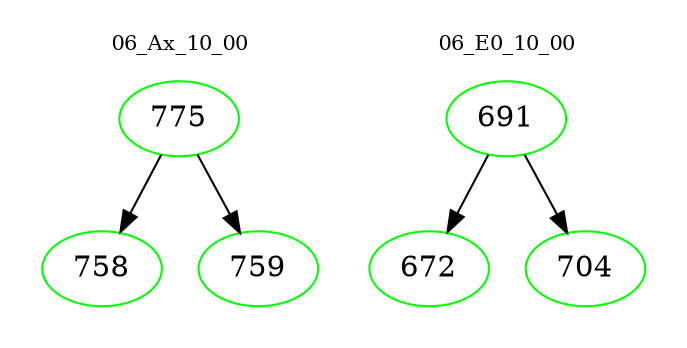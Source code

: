 digraph{
subgraph cluster_0 {
color = white
label = "06_Ax_10_00";
fontsize=10;
T0_775 [label="775", color="green"]
T0_775 -> T0_758 [color="black"]
T0_758 [label="758", color="green"]
T0_775 -> T0_759 [color="black"]
T0_759 [label="759", color="green"]
}
subgraph cluster_1 {
color = white
label = "06_E0_10_00";
fontsize=10;
T1_691 [label="691", color="green"]
T1_691 -> T1_672 [color="black"]
T1_672 [label="672", color="green"]
T1_691 -> T1_704 [color="black"]
T1_704 [label="704", color="green"]
}
}
